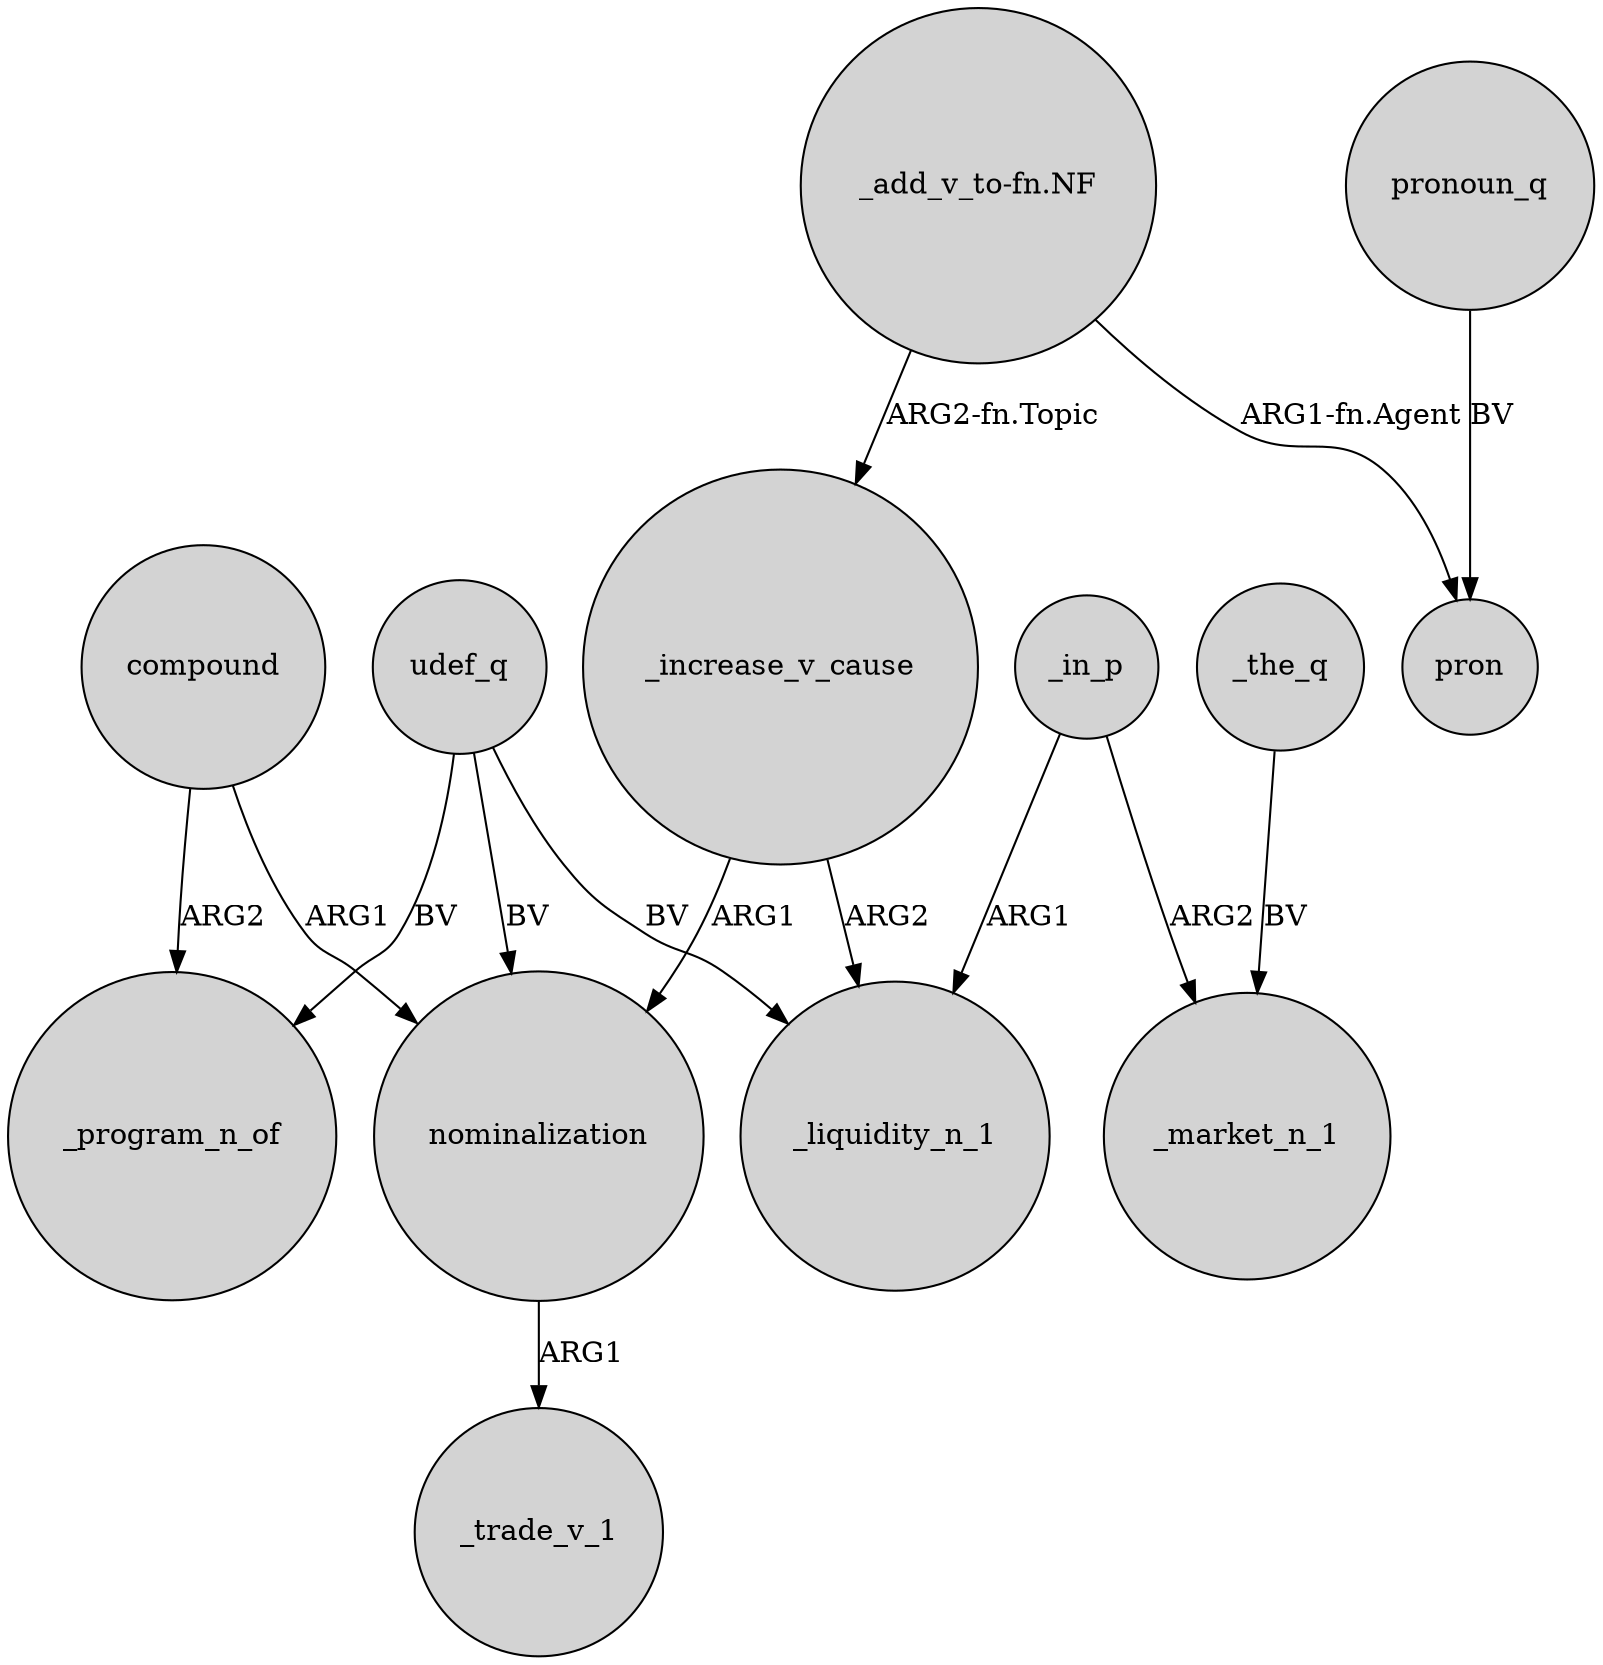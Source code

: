 digraph {
	node [shape=circle style=filled]
	compound -> _program_n_of [label=ARG2]
	udef_q -> _liquidity_n_1 [label=BV]
	udef_q -> _program_n_of [label=BV]
	_in_p -> _market_n_1 [label=ARG2]
	_increase_v_cause -> _liquidity_n_1 [label=ARG2]
	"_add_v_to-fn.NF" -> _increase_v_cause [label="ARG2-fn.Topic"]
	nominalization -> _trade_v_1 [label=ARG1]
	_in_p -> _liquidity_n_1 [label=ARG1]
	"_add_v_to-fn.NF" -> pron [label="ARG1-fn.Agent"]
	_the_q -> _market_n_1 [label=BV]
	compound -> nominalization [label=ARG1]
	udef_q -> nominalization [label=BV]
	_increase_v_cause -> nominalization [label=ARG1]
	pronoun_q -> pron [label=BV]
}
